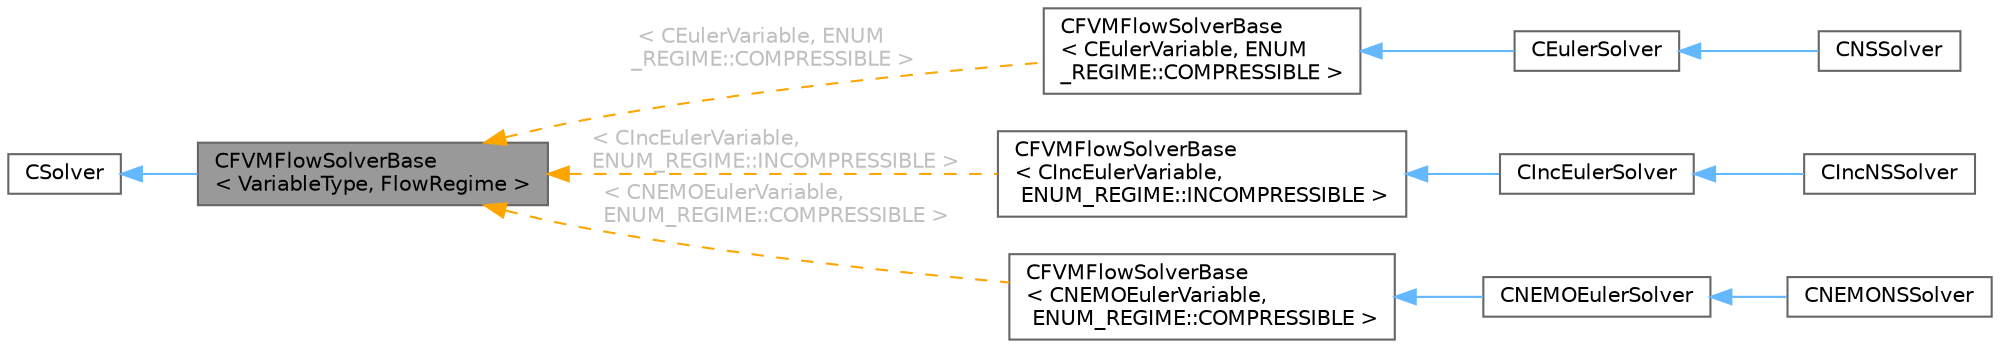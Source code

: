 digraph "CFVMFlowSolverBase&lt; VariableType, FlowRegime &gt;"
{
 // LATEX_PDF_SIZE
  bgcolor="transparent";
  edge [fontname=Helvetica,fontsize=10,labelfontname=Helvetica,labelfontsize=10];
  node [fontname=Helvetica,fontsize=10,shape=box,height=0.2,width=0.4];
  rankdir="LR";
  Node1 [id="Node000001",label="CFVMFlowSolverBase\l\< VariableType, FlowRegime \>",height=0.2,width=0.4,color="gray40", fillcolor="grey60", style="filled", fontcolor="black",tooltip=" "];
  Node2 -> Node1 [id="edge1_Node000001_Node000002",dir="back",color="steelblue1",style="solid",tooltip=" "];
  Node2 [id="Node000002",label="CSolver",height=0.2,width=0.4,color="gray40", fillcolor="white", style="filled",URL="$classCSolver.html",tooltip=" "];
  Node1 -> Node3 [id="edge2_Node000001_Node000003",dir="back",color="orange",style="dashed",tooltip=" ",label=" \< CEulerVariable, ENUM\l_REGIME::COMPRESSIBLE \>",fontcolor="grey" ];
  Node3 [id="Node000003",label="CFVMFlowSolverBase\l\< CEulerVariable, ENUM\l_REGIME::COMPRESSIBLE \>",height=0.2,width=0.4,color="gray40", fillcolor="white", style="filled",URL="$classCFVMFlowSolverBase.html",tooltip=" "];
  Node3 -> Node4 [id="edge3_Node000003_Node000004",dir="back",color="steelblue1",style="solid",tooltip=" "];
  Node4 [id="Node000004",label="CEulerSolver",height=0.2,width=0.4,color="gray40", fillcolor="white", style="filled",URL="$classCEulerSolver.html",tooltip="Class for compressible inviscid flow problems, serves as base for Navier-Stokes/RANS."];
  Node4 -> Node5 [id="edge4_Node000004_Node000005",dir="back",color="steelblue1",style="solid",tooltip=" "];
  Node5 [id="Node000005",label="CNSSolver",height=0.2,width=0.4,color="gray40", fillcolor="white", style="filled",URL="$classCNSSolver.html",tooltip="Main class for defining the Navier-Stokes flow solver."];
  Node1 -> Node6 [id="edge5_Node000001_Node000006",dir="back",color="orange",style="dashed",tooltip=" ",label=" \< CIncEulerVariable,\l ENUM_REGIME::INCOMPRESSIBLE \>",fontcolor="grey" ];
  Node6 [id="Node000006",label="CFVMFlowSolverBase\l\< CIncEulerVariable,\l ENUM_REGIME::INCOMPRESSIBLE \>",height=0.2,width=0.4,color="gray40", fillcolor="white", style="filled",URL="$classCFVMFlowSolverBase.html",tooltip=" "];
  Node6 -> Node7 [id="edge6_Node000006_Node000007",dir="back",color="steelblue1",style="solid",tooltip=" "];
  Node7 [id="Node000007",label="CIncEulerSolver",height=0.2,width=0.4,color="gray40", fillcolor="white", style="filled",URL="$classCIncEulerSolver.html",tooltip="Main class for defining the incompressible Euler flow solver."];
  Node7 -> Node8 [id="edge7_Node000007_Node000008",dir="back",color="steelblue1",style="solid",tooltip=" "];
  Node8 [id="Node000008",label="CIncNSSolver",height=0.2,width=0.4,color="gray40", fillcolor="white", style="filled",URL="$classCIncNSSolver.html",tooltip="Main class for defining the incompressible Navier-Stokes flow solver."];
  Node1 -> Node9 [id="edge8_Node000001_Node000009",dir="back",color="orange",style="dashed",tooltip=" ",label=" \< CNEMOEulerVariable,\l ENUM_REGIME::COMPRESSIBLE \>",fontcolor="grey" ];
  Node9 [id="Node000009",label="CFVMFlowSolverBase\l\< CNEMOEulerVariable,\l ENUM_REGIME::COMPRESSIBLE \>",height=0.2,width=0.4,color="gray40", fillcolor="white", style="filled",URL="$classCFVMFlowSolverBase.html",tooltip=" "];
  Node9 -> Node10 [id="edge9_Node000009_Node000010",dir="back",color="steelblue1",style="solid",tooltip=" "];
  Node10 [id="Node000010",label="CNEMOEulerSolver",height=0.2,width=0.4,color="gray40", fillcolor="white", style="filled",URL="$classCNEMOEulerSolver.html",tooltip="Main class for defining the NEMO Euler's flow solver."];
  Node10 -> Node11 [id="edge10_Node000010_Node000011",dir="back",color="steelblue1",style="solid",tooltip=" "];
  Node11 [id="Node000011",label="CNEMONSSolver",height=0.2,width=0.4,color="gray40", fillcolor="white", style="filled",URL="$classCNEMONSSolver.html",tooltip="Main class for defining the NEMO Navier-Stokes flow solver."];
}
